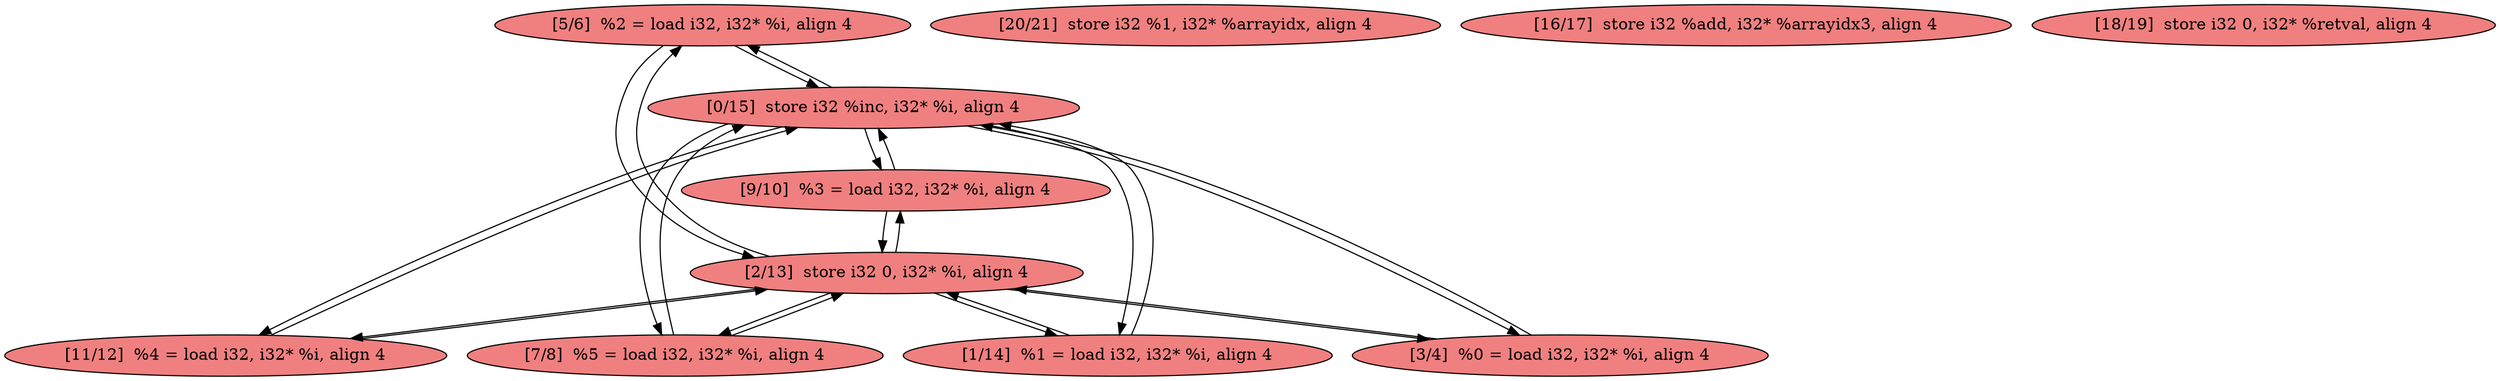 
digraph G {


node21 [fillcolor=lightcoral,label="[5/6]  %2 = load i32, i32* %i, align 4",shape=ellipse,style=filled ]
node20 [fillcolor=lightcoral,label="[7/8]  %5 = load i32, i32* %i, align 4",shape=ellipse,style=filled ]
node17 [fillcolor=lightcoral,label="[20/21]  store i32 %1, i32* %arrayidx, align 4",shape=ellipse,style=filled ]
node19 [fillcolor=lightcoral,label="[1/14]  %1 = load i32, i32* %i, align 4",shape=ellipse,style=filled ]
node12 [fillcolor=lightcoral,label="[16/17]  store i32 %add, i32* %arrayidx3, align 4",shape=ellipse,style=filled ]
node16 [fillcolor=lightcoral,label="[18/19]  store i32 0, i32* %retval, align 4",shape=ellipse,style=filled ]
node18 [fillcolor=lightcoral,label="[3/4]  %0 = load i32, i32* %i, align 4",shape=ellipse,style=filled ]
node11 [fillcolor=lightcoral,label="[0/15]  store i32 %inc, i32* %i, align 4",shape=ellipse,style=filled ]
node13 [fillcolor=lightcoral,label="[11/12]  %4 = load i32, i32* %i, align 4",shape=ellipse,style=filled ]
node14 [fillcolor=lightcoral,label="[9/10]  %3 = load i32, i32* %i, align 4",shape=ellipse,style=filled ]
node15 [fillcolor=lightcoral,label="[2/13]  store i32 0, i32* %i, align 4",shape=ellipse,style=filled ]

node11->node14 [ ]
node15->node20 [ ]
node14->node11 [ ]
node21->node11 [ ]
node11->node13 [ ]
node11->node21 [ ]
node21->node15 [ ]
node20->node15 [ ]
node15->node13 [ ]
node20->node11 [ ]
node14->node15 [ ]
node11->node20 [ ]
node15->node18 [ ]
node15->node21 [ ]
node18->node11 [ ]
node15->node19 [ ]
node19->node15 [ ]
node15->node14 [ ]
node13->node15 [ ]
node18->node15 [ ]
node11->node18 [ ]
node11->node19 [ ]
node13->node11 [ ]
node19->node11 [ ]


}
